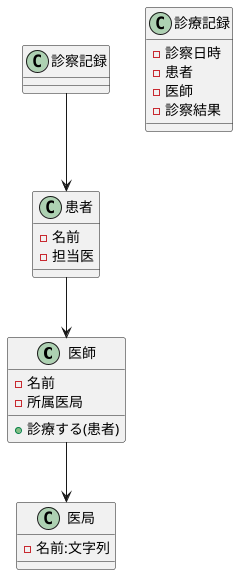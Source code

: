 @startuml 演習3-2_CL_医師と患者と医局と診療記録.pu
class 医師{
    -名前
    -所属医局
    +診療する(患者)
}
class 患者{
    -名前
    -担当医
}
class 診療記録{
    -診察日時
    -患者
    -医師
    -診察結果
}
class 医局{
    -名前:文字列
}
医師--> 医局
患者--> 医師
診察記録--> 患者

@enduml